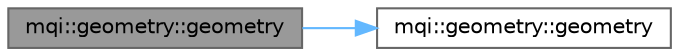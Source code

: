 digraph "mqi::geometry::geometry"
{
 // LATEX_PDF_SIZE
  bgcolor="transparent";
  edge [fontname=Helvetica,fontsize=10,labelfontname=Helvetica,labelfontsize=10];
  node [fontname=Helvetica,fontsize=10,shape=box,height=0.2,width=0.4];
  rankdir="LR";
  Node1 [id="Node000001",label="mqi::geometry::geometry",height=0.2,width=0.4,color="gray40", fillcolor="grey60", style="filled", fontcolor="black",tooltip="Copy constructor."];
  Node1 -> Node2 [id="edge1_Node000001_Node000002",color="steelblue1",style="solid",tooltip=" "];
  Node2 [id="Node000002",label="mqi::geometry::geometry",height=0.2,width=0.4,color="grey40", fillcolor="white", style="filled",URL="$classmqi_1_1geometry.html#aaa06fbaa6c10535f192c6628d8016237",tooltip="Constructs a geometry object with a given position, rotation, and type."];
}
